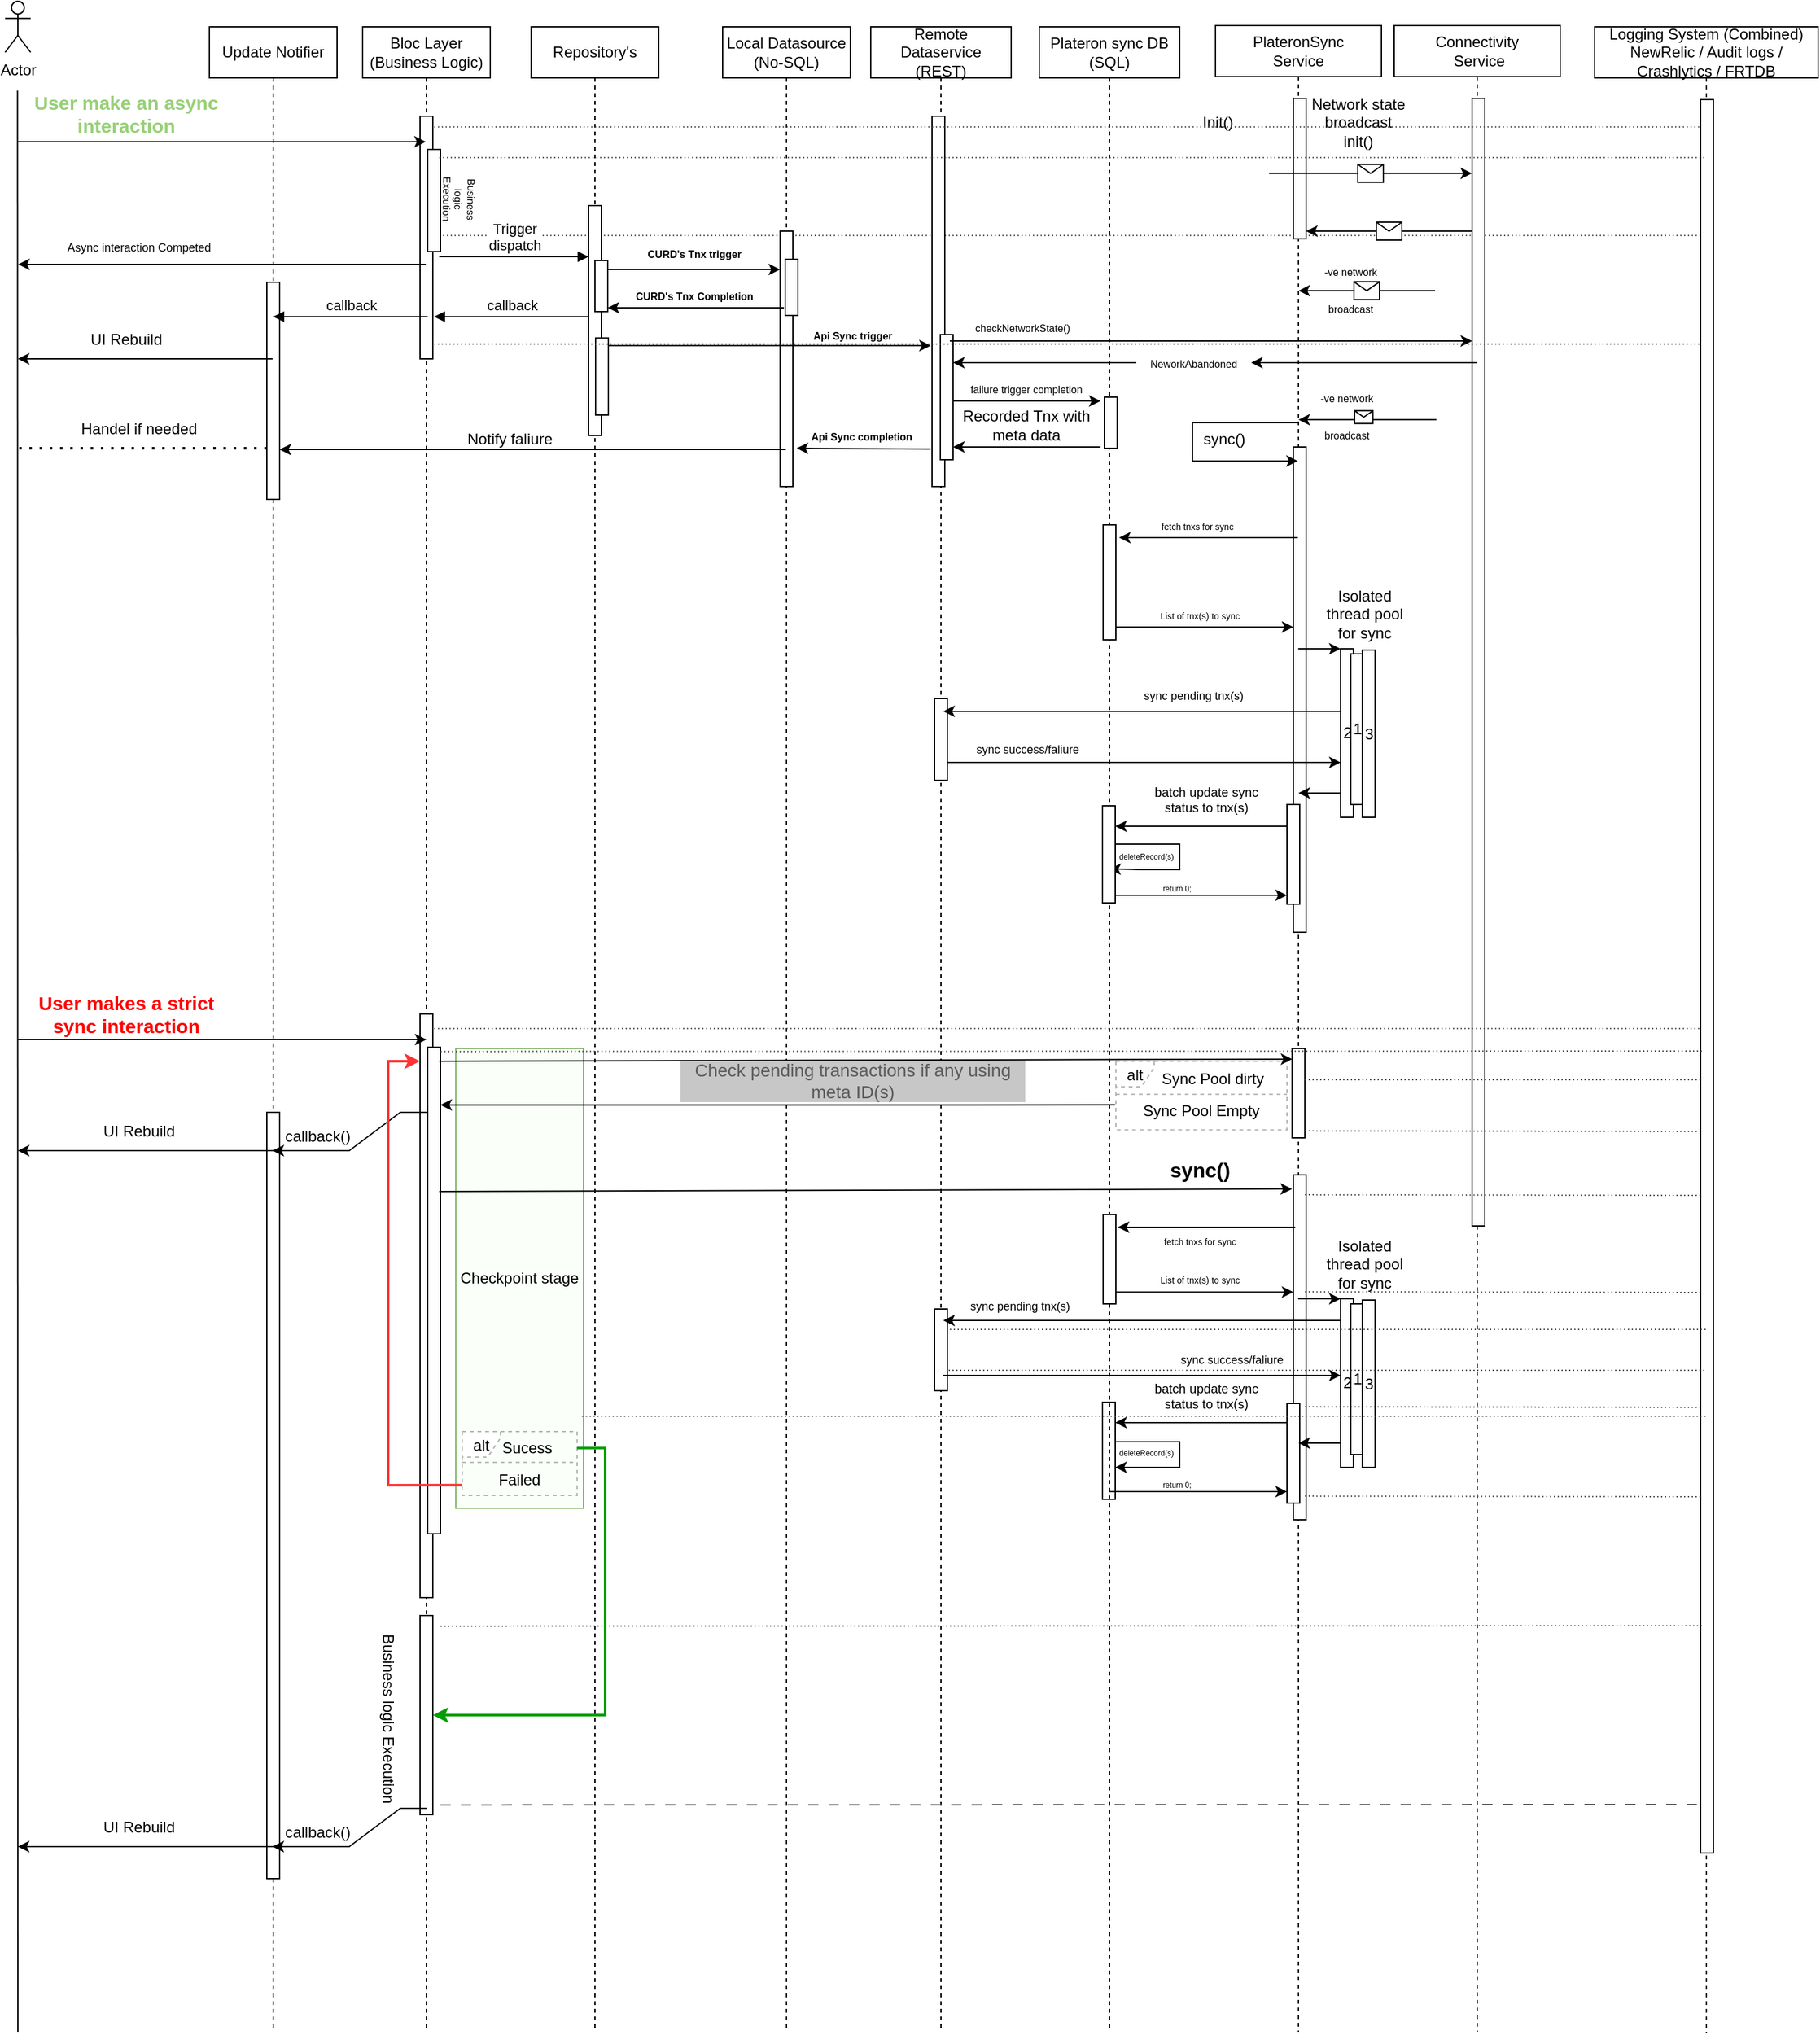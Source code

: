 <mxfile version="22.1.12" type="github">
  <diagram name="Page-1" id="2YBvvXClWsGukQMizWep">
    <mxGraphModel dx="3420" dy="2280" grid="1" gridSize="10" guides="1" tooltips="1" connect="1" arrows="1" fold="1" page="1" pageScale="1" pageWidth="850" pageHeight="1100" math="0" shadow="0">
      <root>
        <mxCell id="0" />
        <mxCell id="1" parent="0" />
        <mxCell id="qB0jGRx-jO7dqgF56bcz-82" value="" style="endArrow=none;dashed=1;html=1;strokeWidth=1;rounded=1;dashPattern=1 2;strokeColor=#545454;curved=0;" edge="1" parent="1">
          <mxGeometry width="50" height="50" relative="1" as="geometry">
            <mxPoint x="370" y="233.33" as="sourcePoint" />
            <mxPoint x="1363" y="233.33" as="targetPoint" />
          </mxGeometry>
        </mxCell>
        <mxCell id="aM9ryv3xv72pqoxQDRHE-1" value="Bloc Layer&lt;br&gt;(Business Logic)" style="shape=umlLifeline;perimeter=lifelinePerimeter;whiteSpace=wrap;html=1;container=0;dropTarget=0;collapsible=0;recursiveResize=0;outlineConnect=0;portConstraint=eastwest;newEdgeStyle={&quot;edgeStyle&quot;:&quot;elbowEdgeStyle&quot;,&quot;elbow&quot;:&quot;vertical&quot;,&quot;curved&quot;:0,&quot;rounded&quot;:0};" parent="1" vertex="1">
          <mxGeometry x="310" y="70" width="100" height="1570" as="geometry" />
        </mxCell>
        <mxCell id="aM9ryv3xv72pqoxQDRHE-2" value="" style="html=1;points=[];perimeter=orthogonalPerimeter;outlineConnect=0;targetShapes=umlLifeline;portConstraint=eastwest;newEdgeStyle={&quot;edgeStyle&quot;:&quot;elbowEdgeStyle&quot;,&quot;elbow&quot;:&quot;vertical&quot;,&quot;curved&quot;:0,&quot;rounded&quot;:0};" parent="aM9ryv3xv72pqoxQDRHE-1" vertex="1">
          <mxGeometry x="45" y="70" width="10" height="190" as="geometry" />
        </mxCell>
        <mxCell id="tvcCBBm_UsV2c8IRRgWx-17" value="" style="html=1;points=[];perimeter=orthogonalPerimeter;outlineConnect=0;targetShapes=umlLifeline;portConstraint=eastwest;newEdgeStyle={&quot;edgeStyle&quot;:&quot;elbowEdgeStyle&quot;,&quot;elbow&quot;:&quot;vertical&quot;,&quot;curved&quot;:0,&quot;rounded&quot;:0};" parent="aM9ryv3xv72pqoxQDRHE-1" vertex="1">
          <mxGeometry x="51" y="96" width="10" height="80" as="geometry" />
        </mxCell>
        <mxCell id="tvcCBBm_UsV2c8IRRgWx-144" value="" style="html=1;points=[];perimeter=orthogonalPerimeter;outlineConnect=0;targetShapes=umlLifeline;portConstraint=eastwest;newEdgeStyle={&quot;edgeStyle&quot;:&quot;elbowEdgeStyle&quot;,&quot;elbow&quot;:&quot;vertical&quot;,&quot;curved&quot;:0,&quot;rounded&quot;:0};" parent="aM9ryv3xv72pqoxQDRHE-1" vertex="1">
          <mxGeometry x="45" y="773" width="10" height="457" as="geometry" />
        </mxCell>
        <mxCell id="tvcCBBm_UsV2c8IRRgWx-145" value="" style="html=1;points=[];perimeter=orthogonalPerimeter;outlineConnect=0;targetShapes=umlLifeline;portConstraint=eastwest;newEdgeStyle={&quot;edgeStyle&quot;:&quot;elbowEdgeStyle&quot;,&quot;elbow&quot;:&quot;vertical&quot;,&quot;curved&quot;:0,&quot;rounded&quot;:0};" parent="aM9ryv3xv72pqoxQDRHE-1" vertex="1">
          <mxGeometry x="51" y="799" width="10" height="381" as="geometry" />
        </mxCell>
        <mxCell id="qB0jGRx-jO7dqgF56bcz-73" value="" style="html=1;points=[];perimeter=orthogonalPerimeter;outlineConnect=0;targetShapes=umlLifeline;portConstraint=eastwest;newEdgeStyle={&quot;edgeStyle&quot;:&quot;elbowEdgeStyle&quot;,&quot;elbow&quot;:&quot;vertical&quot;,&quot;curved&quot;:0,&quot;rounded&quot;:0};" vertex="1" parent="aM9ryv3xv72pqoxQDRHE-1">
          <mxGeometry x="45" y="1244" width="10" height="156" as="geometry" />
        </mxCell>
        <mxCell id="aM9ryv3xv72pqoxQDRHE-7" value="Trigger &lt;br&gt;dispatch" style="html=1;verticalAlign=bottom;endArrow=block;edgeStyle=elbowEdgeStyle;elbow=horizontal;curved=0;rounded=0;" parent="1" target="tvcCBBm_UsV2c8IRRgWx-12" edge="1">
          <mxGeometry x="0.002" relative="1" as="geometry">
            <mxPoint x="370" y="250.0" as="sourcePoint" />
            <Array as="points">
              <mxPoint x="455" y="250" />
            </Array>
            <mxPoint x="585" y="250" as="targetPoint" />
            <mxPoint as="offset" />
          </mxGeometry>
        </mxCell>
        <mxCell id="aM9ryv3xv72pqoxQDRHE-9" value="callback" style="html=1;verticalAlign=bottom;endArrow=block;edgeStyle=elbowEdgeStyle;elbow=vertical;curved=0;rounded=0;" parent="1" source="tvcCBBm_UsV2c8IRRgWx-12" edge="1">
          <mxGeometry relative="1" as="geometry">
            <mxPoint x="585" y="297" as="sourcePoint" />
            <Array as="points">
              <mxPoint x="456" y="297" />
            </Array>
            <mxPoint x="366.0" y="297.0" as="targetPoint" />
          </mxGeometry>
        </mxCell>
        <mxCell id="tvcCBBm_UsV2c8IRRgWx-1" value="Actor" style="shape=umlActor;verticalLabelPosition=bottom;verticalAlign=top;html=1;outlineConnect=0;" parent="1" vertex="1">
          <mxGeometry x="30" y="50" width="20" height="40" as="geometry" />
        </mxCell>
        <mxCell id="tvcCBBm_UsV2c8IRRgWx-2" value="" style="endArrow=none;html=1;rounded=0;" parent="1" edge="1">
          <mxGeometry width="50" height="50" relative="1" as="geometry">
            <mxPoint x="40" y="1640" as="sourcePoint" />
            <mxPoint x="39.72" y="120" as="targetPoint" />
          </mxGeometry>
        </mxCell>
        <mxCell id="tvcCBBm_UsV2c8IRRgWx-6" value="" style="endArrow=classic;html=1;rounded=0;" parent="1" target="aM9ryv3xv72pqoxQDRHE-1" edge="1">
          <mxGeometry width="50" height="50" relative="1" as="geometry">
            <mxPoint x="40" y="160" as="sourcePoint" />
            <mxPoint x="90" y="110" as="targetPoint" />
          </mxGeometry>
        </mxCell>
        <mxCell id="tvcCBBm_UsV2c8IRRgWx-7" value="User make an async interaction" style="text;html=1;strokeColor=none;fillColor=none;align=center;verticalAlign=middle;whiteSpace=wrap;rounded=0;fontSize=15;fontStyle=1;fontColor=#97D077;" parent="1" vertex="1">
          <mxGeometry x="50" y="128" width="150" height="20" as="geometry" />
        </mxCell>
        <mxCell id="tvcCBBm_UsV2c8IRRgWx-10" value="Business logic Execution" style="text;html=1;strokeColor=none;fillColor=none;align=center;verticalAlign=middle;whiteSpace=wrap;rounded=0;rotation=91;fontSize=8;" parent="1" vertex="1">
          <mxGeometry x="370" y="190" width="30" height="30" as="geometry" />
        </mxCell>
        <mxCell id="tvcCBBm_UsV2c8IRRgWx-11" value="Repository&#39;s" style="shape=umlLifeline;perimeter=lifelinePerimeter;whiteSpace=wrap;html=1;container=0;dropTarget=0;collapsible=0;recursiveResize=0;outlineConnect=0;portConstraint=eastwest;newEdgeStyle={&quot;edgeStyle&quot;:&quot;elbowEdgeStyle&quot;,&quot;elbow&quot;:&quot;vertical&quot;,&quot;curved&quot;:0,&quot;rounded&quot;:0};" parent="1" vertex="1">
          <mxGeometry x="442" y="70" width="100" height="1570" as="geometry" />
        </mxCell>
        <mxCell id="tvcCBBm_UsV2c8IRRgWx-12" value="" style="html=1;points=[];perimeter=orthogonalPerimeter;outlineConnect=0;targetShapes=umlLifeline;portConstraint=eastwest;newEdgeStyle={&quot;edgeStyle&quot;:&quot;elbowEdgeStyle&quot;,&quot;elbow&quot;:&quot;vertical&quot;,&quot;curved&quot;:0,&quot;rounded&quot;:0};" parent="tvcCBBm_UsV2c8IRRgWx-11" vertex="1">
          <mxGeometry x="45" y="140" width="10" height="180" as="geometry" />
        </mxCell>
        <mxCell id="tvcCBBm_UsV2c8IRRgWx-13" value="" style="html=1;points=[];perimeter=orthogonalPerimeter;outlineConnect=0;targetShapes=umlLifeline;portConstraint=eastwest;newEdgeStyle={&quot;edgeStyle&quot;:&quot;elbowEdgeStyle&quot;,&quot;elbow&quot;:&quot;vertical&quot;,&quot;curved&quot;:0,&quot;rounded&quot;:0};" parent="tvcCBBm_UsV2c8IRRgWx-11" vertex="1">
          <mxGeometry x="50" y="183" width="10" height="40" as="geometry" />
        </mxCell>
        <mxCell id="tvcCBBm_UsV2c8IRRgWx-25" value="" style="html=1;points=[];perimeter=orthogonalPerimeter;outlineConnect=0;targetShapes=umlLifeline;portConstraint=eastwest;newEdgeStyle={&quot;edgeStyle&quot;:&quot;elbowEdgeStyle&quot;,&quot;elbow&quot;:&quot;vertical&quot;,&quot;curved&quot;:0,&quot;rounded&quot;:0};" parent="tvcCBBm_UsV2c8IRRgWx-11" vertex="1">
          <mxGeometry x="50.5" y="243.67" width="10" height="60.33" as="geometry" />
        </mxCell>
        <mxCell id="tvcCBBm_UsV2c8IRRgWx-14" value="" style="endArrow=classic;html=1;rounded=0;" parent="1" source="aM9ryv3xv72pqoxQDRHE-1" edge="1">
          <mxGeometry width="50" height="50" relative="1" as="geometry">
            <mxPoint x="229.75" y="256" as="sourcePoint" />
            <mxPoint x="40.25" y="256" as="targetPoint" />
          </mxGeometry>
        </mxCell>
        <mxCell id="tvcCBBm_UsV2c8IRRgWx-16" value="Async interaction Competed" style="text;html=1;strokeColor=none;fillColor=none;align=center;verticalAlign=middle;whiteSpace=wrap;rounded=0;fontSize=9;" parent="1" vertex="1">
          <mxGeometry x="60" y="233.33" width="150" height="20" as="geometry" />
        </mxCell>
        <mxCell id="tvcCBBm_UsV2c8IRRgWx-18" value="Local Datasource&lt;br&gt;(No-SQL)" style="shape=umlLifeline;perimeter=lifelinePerimeter;whiteSpace=wrap;html=1;container=0;dropTarget=0;collapsible=0;recursiveResize=0;outlineConnect=0;portConstraint=eastwest;newEdgeStyle={&quot;edgeStyle&quot;:&quot;elbowEdgeStyle&quot;,&quot;elbow&quot;:&quot;vertical&quot;,&quot;curved&quot;:0,&quot;rounded&quot;:0};" parent="1" vertex="1">
          <mxGeometry x="592" y="70" width="100" height="1570" as="geometry" />
        </mxCell>
        <mxCell id="tvcCBBm_UsV2c8IRRgWx-19" value="" style="html=1;points=[];perimeter=orthogonalPerimeter;outlineConnect=0;targetShapes=umlLifeline;portConstraint=eastwest;newEdgeStyle={&quot;edgeStyle&quot;:&quot;elbowEdgeStyle&quot;,&quot;elbow&quot;:&quot;vertical&quot;,&quot;curved&quot;:0,&quot;rounded&quot;:0};" parent="tvcCBBm_UsV2c8IRRgWx-18" vertex="1">
          <mxGeometry x="45" y="160" width="10" height="200" as="geometry" />
        </mxCell>
        <mxCell id="tvcCBBm_UsV2c8IRRgWx-20" value="" style="html=1;points=[];perimeter=orthogonalPerimeter;outlineConnect=0;targetShapes=umlLifeline;portConstraint=eastwest;newEdgeStyle={&quot;edgeStyle&quot;:&quot;elbowEdgeStyle&quot;,&quot;elbow&quot;:&quot;vertical&quot;,&quot;curved&quot;:0,&quot;rounded&quot;:0};" parent="tvcCBBm_UsV2c8IRRgWx-18" vertex="1">
          <mxGeometry x="49" y="182" width="10" height="44" as="geometry" />
        </mxCell>
        <mxCell id="tvcCBBm_UsV2c8IRRgWx-21" value="" style="endArrow=classic;html=1;rounded=0;" parent="1" source="tvcCBBm_UsV2c8IRRgWx-13" target="tvcCBBm_UsV2c8IRRgWx-19" edge="1">
          <mxGeometry width="50" height="50" relative="1" as="geometry">
            <mxPoint x="532" y="270" as="sourcePoint" />
            <mxPoint x="640" y="260" as="targetPoint" />
            <Array as="points">
              <mxPoint x="572" y="260" />
            </Array>
          </mxGeometry>
        </mxCell>
        <mxCell id="tvcCBBm_UsV2c8IRRgWx-22" value="CURD&#39;s Tnx trigger" style="text;html=1;strokeColor=none;fillColor=none;align=center;verticalAlign=middle;whiteSpace=wrap;rounded=0;rotation=0;fontSize=8;fontStyle=1" parent="1" vertex="1">
          <mxGeometry x="530" y="233.33" width="80" height="30" as="geometry" />
        </mxCell>
        <mxCell id="tvcCBBm_UsV2c8IRRgWx-23" value="" style="endArrow=classic;html=1;rounded=0;" parent="1" edge="1">
          <mxGeometry width="50" height="50" relative="1" as="geometry">
            <mxPoint x="512" y="290" as="sourcePoint" />
            <mxPoint x="502" y="290" as="targetPoint" />
            <Array as="points">
              <mxPoint x="640" y="290" />
            </Array>
          </mxGeometry>
        </mxCell>
        <mxCell id="tvcCBBm_UsV2c8IRRgWx-24" value="CURD&#39;s Tnx Completion" style="text;html=1;strokeColor=none;fillColor=none;align=center;verticalAlign=middle;whiteSpace=wrap;rounded=0;rotation=0;fontSize=8;fontStyle=1" parent="1" vertex="1">
          <mxGeometry x="520" y="262.33" width="100" height="36.67" as="geometry" />
        </mxCell>
        <mxCell id="tvcCBBm_UsV2c8IRRgWx-27" value="" style="endArrow=classic;html=1;rounded=0;" parent="1" edge="1">
          <mxGeometry width="50" height="50" relative="1" as="geometry">
            <mxPoint x="502.5" y="319.67" as="sourcePoint" />
            <mxPoint x="755" y="319.67" as="targetPoint" />
            <Array as="points">
              <mxPoint x="572.5" y="319.67" />
            </Array>
          </mxGeometry>
        </mxCell>
        <mxCell id="tvcCBBm_UsV2c8IRRgWx-28" value="Api Sync trigger" style="text;html=1;strokeColor=none;fillColor=none;align=center;verticalAlign=middle;whiteSpace=wrap;rounded=0;rotation=0;fontSize=8;fontStyle=1" parent="1" vertex="1">
          <mxGeometry x="654" y="297" width="80" height="30" as="geometry" />
        </mxCell>
        <mxCell id="tvcCBBm_UsV2c8IRRgWx-35" value="Remote Dataservice&lt;br&gt;(REST)" style="shape=umlLifeline;perimeter=lifelinePerimeter;whiteSpace=wrap;html=1;container=0;dropTarget=0;collapsible=0;recursiveResize=0;outlineConnect=0;portConstraint=eastwest;newEdgeStyle={&quot;edgeStyle&quot;:&quot;elbowEdgeStyle&quot;,&quot;elbow&quot;:&quot;vertical&quot;,&quot;curved&quot;:0,&quot;rounded&quot;:0};" parent="1" vertex="1">
          <mxGeometry x="708" y="70" width="110" height="1570" as="geometry" />
        </mxCell>
        <mxCell id="tvcCBBm_UsV2c8IRRgWx-36" value="" style="html=1;points=[];perimeter=orthogonalPerimeter;outlineConnect=0;targetShapes=umlLifeline;portConstraint=eastwest;newEdgeStyle={&quot;edgeStyle&quot;:&quot;elbowEdgeStyle&quot;,&quot;elbow&quot;:&quot;vertical&quot;,&quot;curved&quot;:0,&quot;rounded&quot;:0};" parent="tvcCBBm_UsV2c8IRRgWx-35" vertex="1">
          <mxGeometry x="48" y="70" width="10" height="290" as="geometry" />
        </mxCell>
        <mxCell id="tvcCBBm_UsV2c8IRRgWx-38" value="" style="html=1;points=[];perimeter=orthogonalPerimeter;outlineConnect=0;targetShapes=umlLifeline;portConstraint=eastwest;newEdgeStyle={&quot;edgeStyle&quot;:&quot;elbowEdgeStyle&quot;,&quot;elbow&quot;:&quot;vertical&quot;,&quot;curved&quot;:0,&quot;rounded&quot;:0};" parent="tvcCBBm_UsV2c8IRRgWx-35" vertex="1">
          <mxGeometry x="54.5" y="241" width="10" height="98" as="geometry" />
        </mxCell>
        <mxCell id="tvcCBBm_UsV2c8IRRgWx-115" value="" style="html=1;points=[];perimeter=orthogonalPerimeter;outlineConnect=0;targetShapes=umlLifeline;portConstraint=eastwest;newEdgeStyle={&quot;edgeStyle&quot;:&quot;elbowEdgeStyle&quot;,&quot;elbow&quot;:&quot;vertical&quot;,&quot;curved&quot;:0,&quot;rounded&quot;:0};" parent="tvcCBBm_UsV2c8IRRgWx-35" vertex="1">
          <mxGeometry x="50" y="526" width="10" height="64" as="geometry" />
        </mxCell>
        <mxCell id="qB0jGRx-jO7dqgF56bcz-44" value="" style="html=1;points=[];perimeter=orthogonalPerimeter;outlineConnect=0;targetShapes=umlLifeline;portConstraint=eastwest;newEdgeStyle={&quot;edgeStyle&quot;:&quot;elbowEdgeStyle&quot;,&quot;elbow&quot;:&quot;vertical&quot;,&quot;curved&quot;:0,&quot;rounded&quot;:0};" vertex="1" parent="tvcCBBm_UsV2c8IRRgWx-35">
          <mxGeometry x="50" y="1004" width="10" height="64" as="geometry" />
        </mxCell>
        <mxCell id="tvcCBBm_UsV2c8IRRgWx-39" value="" style="endArrow=classic;html=1;rounded=0;" parent="1" edge="1">
          <mxGeometry width="50" height="50" relative="1" as="geometry">
            <mxPoint x="755" y="400.67" as="sourcePoint" />
            <mxPoint x="650" y="400" as="targetPoint" />
            <Array as="points" />
          </mxGeometry>
        </mxCell>
        <mxCell id="tvcCBBm_UsV2c8IRRgWx-40" value="Api Sync completion" style="text;html=1;strokeColor=none;fillColor=none;align=center;verticalAlign=middle;whiteSpace=wrap;rounded=0;rotation=0;fontSize=8;fontStyle=1" parent="1" vertex="1">
          <mxGeometry x="656" y="376" width="90" height="30" as="geometry" />
        </mxCell>
        <mxCell id="tvcCBBm_UsV2c8IRRgWx-41" value="" style="edgeStyle=elbowEdgeStyle;rounded=0;orthogonalLoop=1;jettySize=auto;html=1;elbow=vertical;curved=0;" parent="1" edge="1">
          <mxGeometry relative="1" as="geometry">
            <mxPoint x="772.5" y="363.001" as="sourcePoint" />
            <mxPoint x="888" y="363.001" as="targetPoint" />
          </mxGeometry>
        </mxCell>
        <mxCell id="tvcCBBm_UsV2c8IRRgWx-42" value="failure trigger completion" style="text;html=1;strokeColor=none;fillColor=none;align=center;verticalAlign=middle;whiteSpace=wrap;rounded=0;rotation=0;fontSize=8;" parent="1" vertex="1">
          <mxGeometry x="780" y="339" width="100" height="30" as="geometry" />
        </mxCell>
        <mxCell id="tvcCBBm_UsV2c8IRRgWx-44" value="" style="endArrow=classic;html=1;rounded=0;" parent="1" edge="1">
          <mxGeometry width="50" height="50" relative="1" as="geometry">
            <mxPoint x="888.0" y="399.0" as="sourcePoint" />
            <mxPoint x="772.5" y="399.0" as="targetPoint" />
            <Array as="points">
              <mxPoint x="833" y="399" />
            </Array>
          </mxGeometry>
        </mxCell>
        <mxCell id="tvcCBBm_UsV2c8IRRgWx-45" value="Recorded Tnx with meta data" style="text;html=1;strokeColor=none;fillColor=none;align=center;verticalAlign=middle;whiteSpace=wrap;rounded=0;" parent="1" vertex="1">
          <mxGeometry x="765" y="367" width="130" height="30" as="geometry" />
        </mxCell>
        <mxCell id="tvcCBBm_UsV2c8IRRgWx-46" value="" style="endArrow=classic;html=1;rounded=0;" parent="1" target="tvcCBBm_UsV2c8IRRgWx-48" edge="1">
          <mxGeometry width="50" height="50" relative="1" as="geometry">
            <mxPoint x="641.5" y="401" as="sourcePoint" />
            <mxPoint x="40" y="401" as="targetPoint" />
          </mxGeometry>
        </mxCell>
        <mxCell id="tvcCBBm_UsV2c8IRRgWx-47" value="Update Notifier" style="shape=umlLifeline;perimeter=lifelinePerimeter;whiteSpace=wrap;html=1;container=0;dropTarget=0;collapsible=0;recursiveResize=0;outlineConnect=0;portConstraint=eastwest;newEdgeStyle={&quot;edgeStyle&quot;:&quot;elbowEdgeStyle&quot;,&quot;elbow&quot;:&quot;vertical&quot;,&quot;curved&quot;:0,&quot;rounded&quot;:0};" parent="1" vertex="1">
          <mxGeometry x="190" y="70" width="100" height="1570" as="geometry" />
        </mxCell>
        <mxCell id="tvcCBBm_UsV2c8IRRgWx-48" value="" style="html=1;points=[];perimeter=orthogonalPerimeter;outlineConnect=0;targetShapes=umlLifeline;portConstraint=eastwest;newEdgeStyle={&quot;edgeStyle&quot;:&quot;elbowEdgeStyle&quot;,&quot;elbow&quot;:&quot;vertical&quot;,&quot;curved&quot;:0,&quot;rounded&quot;:0};" parent="tvcCBBm_UsV2c8IRRgWx-47" vertex="1">
          <mxGeometry x="45" y="200" width="10" height="170" as="geometry" />
        </mxCell>
        <mxCell id="tvcCBBm_UsV2c8IRRgWx-186" value="" style="html=1;points=[];perimeter=orthogonalPerimeter;outlineConnect=0;targetShapes=umlLifeline;portConstraint=eastwest;newEdgeStyle={&quot;edgeStyle&quot;:&quot;elbowEdgeStyle&quot;,&quot;elbow&quot;:&quot;vertical&quot;,&quot;curved&quot;:0,&quot;rounded&quot;:0};" parent="tvcCBBm_UsV2c8IRRgWx-47" vertex="1">
          <mxGeometry x="45" y="850" width="10" height="600" as="geometry" />
        </mxCell>
        <mxCell id="tvcCBBm_UsV2c8IRRgWx-50" value="callback" style="html=1;verticalAlign=bottom;endArrow=block;edgeStyle=elbowEdgeStyle;elbow=vertical;curved=0;rounded=0;" parent="1" edge="1">
          <mxGeometry relative="1" as="geometry">
            <mxPoint x="361" y="297" as="sourcePoint" />
            <Array as="points">
              <mxPoint x="330" y="297" />
            </Array>
            <mxPoint x="240.0" y="297.0" as="targetPoint" />
          </mxGeometry>
        </mxCell>
        <mxCell id="tvcCBBm_UsV2c8IRRgWx-51" value="" style="endArrow=classic;html=1;rounded=0;" parent="1" source="tvcCBBm_UsV2c8IRRgWx-47" edge="1">
          <mxGeometry width="50" height="50" relative="1" as="geometry">
            <mxPoint x="380" y="340" as="sourcePoint" />
            <mxPoint x="40" y="330" as="targetPoint" />
            <Array as="points">
              <mxPoint x="140" y="330" />
            </Array>
          </mxGeometry>
        </mxCell>
        <mxCell id="tvcCBBm_UsV2c8IRRgWx-52" value="UI Rebuild" style="text;html=1;strokeColor=none;fillColor=none;align=center;verticalAlign=middle;whiteSpace=wrap;rounded=0;" parent="1" vertex="1">
          <mxGeometry x="95" y="300" width="60" height="30" as="geometry" />
        </mxCell>
        <mxCell id="tvcCBBm_UsV2c8IRRgWx-53" value="" style="endArrow=none;dashed=1;html=1;dashPattern=1 3;strokeWidth=2;rounded=0;" parent="1" source="tvcCBBm_UsV2c8IRRgWx-48" edge="1">
          <mxGeometry width="50" height="50" relative="1" as="geometry">
            <mxPoint x="310" y="380" as="sourcePoint" />
            <mxPoint x="40" y="400" as="targetPoint" />
            <Array as="points">
              <mxPoint x="130" y="400" />
            </Array>
          </mxGeometry>
        </mxCell>
        <mxCell id="tvcCBBm_UsV2c8IRRgWx-54" value="Notify faliure" style="text;html=1;strokeColor=none;fillColor=none;align=center;verticalAlign=middle;whiteSpace=wrap;rounded=0;" parent="1" vertex="1">
          <mxGeometry x="383" y="378" width="85" height="30" as="geometry" />
        </mxCell>
        <mxCell id="tvcCBBm_UsV2c8IRRgWx-56" value="Handel if needed" style="text;html=1;strokeColor=none;fillColor=none;align=center;verticalAlign=middle;whiteSpace=wrap;rounded=0;" parent="1" vertex="1">
          <mxGeometry x="75" y="370" width="120" height="30" as="geometry" />
        </mxCell>
        <mxCell id="tvcCBBm_UsV2c8IRRgWx-57" value="PlateronSync &lt;br&gt;Service" style="shape=umlLifeline;perimeter=lifelinePerimeter;whiteSpace=wrap;html=1;container=0;dropTarget=0;collapsible=0;recursiveResize=0;outlineConnect=0;portConstraint=eastwest;newEdgeStyle={&quot;edgeStyle&quot;:&quot;elbowEdgeStyle&quot;,&quot;elbow&quot;:&quot;vertical&quot;,&quot;curved&quot;:0,&quot;rounded&quot;:0};" parent="1" vertex="1">
          <mxGeometry x="978" y="69" width="130" height="1571" as="geometry" />
        </mxCell>
        <mxCell id="tvcCBBm_UsV2c8IRRgWx-58" value="" style="html=1;points=[];perimeter=orthogonalPerimeter;outlineConnect=0;targetShapes=umlLifeline;portConstraint=eastwest;newEdgeStyle={&quot;edgeStyle&quot;:&quot;elbowEdgeStyle&quot;,&quot;elbow&quot;:&quot;vertical&quot;,&quot;curved&quot;:0,&quot;rounded&quot;:0};" parent="tvcCBBm_UsV2c8IRRgWx-57" vertex="1">
          <mxGeometry x="61" y="57" width="10" height="110" as="geometry" />
        </mxCell>
        <mxCell id="tvcCBBm_UsV2c8IRRgWx-98" value="" style="html=1;points=[];perimeter=orthogonalPerimeter;outlineConnect=0;targetShapes=umlLifeline;portConstraint=eastwest;newEdgeStyle={&quot;edgeStyle&quot;:&quot;elbowEdgeStyle&quot;,&quot;elbow&quot;:&quot;vertical&quot;,&quot;curved&quot;:0,&quot;rounded&quot;:0};" parent="tvcCBBm_UsV2c8IRRgWx-57" vertex="1">
          <mxGeometry x="61" y="330" width="10" height="380" as="geometry" />
        </mxCell>
        <mxCell id="tvcCBBm_UsV2c8IRRgWx-107" value="2" style="html=1;points=[];perimeter=orthogonalPerimeter;outlineConnect=0;targetShapes=umlLifeline;portConstraint=eastwest;newEdgeStyle={&quot;edgeStyle&quot;:&quot;elbowEdgeStyle&quot;,&quot;elbow&quot;:&quot;vertical&quot;,&quot;curved&quot;:0,&quot;rounded&quot;:0};" parent="tvcCBBm_UsV2c8IRRgWx-57" vertex="1">
          <mxGeometry x="98" y="488" width="10" height="132" as="geometry" />
        </mxCell>
        <mxCell id="tvcCBBm_UsV2c8IRRgWx-108" value="1" style="html=1;points=[];perimeter=orthogonalPerimeter;outlineConnect=0;targetShapes=umlLifeline;portConstraint=eastwest;newEdgeStyle={&quot;edgeStyle&quot;:&quot;elbowEdgeStyle&quot;,&quot;elbow&quot;:&quot;vertical&quot;,&quot;curved&quot;:0,&quot;rounded&quot;:0};" parent="tvcCBBm_UsV2c8IRRgWx-57" vertex="1">
          <mxGeometry x="106" y="492" width="10" height="118" as="geometry" />
        </mxCell>
        <mxCell id="tvcCBBm_UsV2c8IRRgWx-109" value="3" style="html=1;points=[];perimeter=orthogonalPerimeter;outlineConnect=0;targetShapes=umlLifeline;portConstraint=eastwest;newEdgeStyle={&quot;edgeStyle&quot;:&quot;elbowEdgeStyle&quot;,&quot;elbow&quot;:&quot;vertical&quot;,&quot;curved&quot;:0,&quot;rounded&quot;:0};" parent="tvcCBBm_UsV2c8IRRgWx-57" vertex="1">
          <mxGeometry x="115" y="489" width="10" height="131" as="geometry" />
        </mxCell>
        <mxCell id="tvcCBBm_UsV2c8IRRgWx-114" value="" style="endArrow=classic;html=1;rounded=0;" parent="tvcCBBm_UsV2c8IRRgWx-57" target="tvcCBBm_UsV2c8IRRgWx-107" edge="1">
          <mxGeometry width="50" height="50" relative="1" as="geometry">
            <mxPoint x="64.833" y="488" as="sourcePoint" />
            <mxPoint x="140" y="506" as="targetPoint" />
          </mxGeometry>
        </mxCell>
        <mxCell id="tvcCBBm_UsV2c8IRRgWx-124" value="" style="html=1;points=[];perimeter=orthogonalPerimeter;outlineConnect=0;targetShapes=umlLifeline;portConstraint=eastwest;newEdgeStyle={&quot;edgeStyle&quot;:&quot;elbowEdgeStyle&quot;,&quot;elbow&quot;:&quot;vertical&quot;,&quot;curved&quot;:0,&quot;rounded&quot;:0};" parent="tvcCBBm_UsV2c8IRRgWx-57" vertex="1">
          <mxGeometry x="56" y="610" width="10" height="78" as="geometry" />
        </mxCell>
        <mxCell id="qB0jGRx-jO7dqgF56bcz-9" value="" style="endArrow=classic;html=1;rounded=0;" edge="1" parent="tvcCBBm_UsV2c8IRRgWx-57" source="tvcCBBm_UsV2c8IRRgWx-107" target="tvcCBBm_UsV2c8IRRgWx-57">
          <mxGeometry width="50" height="50" relative="1" as="geometry">
            <mxPoint x="72.833" y="611" as="sourcePoint" />
            <mxPoint x="106" y="611" as="targetPoint" />
            <Array as="points">
              <mxPoint x="92" y="601" />
            </Array>
          </mxGeometry>
        </mxCell>
        <mxCell id="qB0jGRx-jO7dqgF56bcz-28" value="" style="html=1;points=[];perimeter=orthogonalPerimeter;outlineConnect=0;targetShapes=umlLifeline;portConstraint=eastwest;newEdgeStyle={&quot;edgeStyle&quot;:&quot;elbowEdgeStyle&quot;,&quot;elbow&quot;:&quot;vertical&quot;,&quot;curved&quot;:0,&quot;rounded&quot;:0};" vertex="1" parent="tvcCBBm_UsV2c8IRRgWx-57">
          <mxGeometry x="61" y="900" width="10" height="270" as="geometry" />
        </mxCell>
        <mxCell id="qB0jGRx-jO7dqgF56bcz-29" value="2" style="html=1;points=[];perimeter=orthogonalPerimeter;outlineConnect=0;targetShapes=umlLifeline;portConstraint=eastwest;newEdgeStyle={&quot;edgeStyle&quot;:&quot;elbowEdgeStyle&quot;,&quot;elbow&quot;:&quot;vertical&quot;,&quot;curved&quot;:0,&quot;rounded&quot;:0};" vertex="1" parent="tvcCBBm_UsV2c8IRRgWx-57">
          <mxGeometry x="98" y="997" width="10" height="132" as="geometry" />
        </mxCell>
        <mxCell id="qB0jGRx-jO7dqgF56bcz-30" value="1" style="html=1;points=[];perimeter=orthogonalPerimeter;outlineConnect=0;targetShapes=umlLifeline;portConstraint=eastwest;newEdgeStyle={&quot;edgeStyle&quot;:&quot;elbowEdgeStyle&quot;,&quot;elbow&quot;:&quot;vertical&quot;,&quot;curved&quot;:0,&quot;rounded&quot;:0};" vertex="1" parent="tvcCBBm_UsV2c8IRRgWx-57">
          <mxGeometry x="106" y="1001" width="10" height="118" as="geometry" />
        </mxCell>
        <mxCell id="qB0jGRx-jO7dqgF56bcz-31" value="3" style="html=1;points=[];perimeter=orthogonalPerimeter;outlineConnect=0;targetShapes=umlLifeline;portConstraint=eastwest;newEdgeStyle={&quot;edgeStyle&quot;:&quot;elbowEdgeStyle&quot;,&quot;elbow&quot;:&quot;vertical&quot;,&quot;curved&quot;:0,&quot;rounded&quot;:0};" vertex="1" parent="tvcCBBm_UsV2c8IRRgWx-57">
          <mxGeometry x="115" y="998" width="10" height="131" as="geometry" />
        </mxCell>
        <mxCell id="qB0jGRx-jO7dqgF56bcz-32" value="" style="endArrow=classic;html=1;rounded=0;" edge="1" target="qB0jGRx-jO7dqgF56bcz-29" parent="tvcCBBm_UsV2c8IRRgWx-57">
          <mxGeometry width="50" height="50" relative="1" as="geometry">
            <mxPoint x="64.833" y="997" as="sourcePoint" />
            <mxPoint x="140" y="1015" as="targetPoint" />
          </mxGeometry>
        </mxCell>
        <mxCell id="qB0jGRx-jO7dqgF56bcz-33" value="" style="html=1;points=[];perimeter=orthogonalPerimeter;outlineConnect=0;targetShapes=umlLifeline;portConstraint=eastwest;newEdgeStyle={&quot;edgeStyle&quot;:&quot;elbowEdgeStyle&quot;,&quot;elbow&quot;:&quot;vertical&quot;,&quot;curved&quot;:0,&quot;rounded&quot;:0};" vertex="1" parent="tvcCBBm_UsV2c8IRRgWx-57">
          <mxGeometry x="56" y="1079" width="10" height="78" as="geometry" />
        </mxCell>
        <mxCell id="qB0jGRx-jO7dqgF56bcz-34" value="" style="endArrow=classic;html=1;rounded=0;" edge="1" source="qB0jGRx-jO7dqgF56bcz-29" parent="tvcCBBm_UsV2c8IRRgWx-57">
          <mxGeometry width="50" height="50" relative="1" as="geometry">
            <mxPoint x="72.833" y="1120" as="sourcePoint" />
            <mxPoint x="65" y="1110" as="targetPoint" />
            <Array as="points">
              <mxPoint x="92" y="1110" />
            </Array>
          </mxGeometry>
        </mxCell>
        <mxCell id="qB0jGRx-jO7dqgF56bcz-57" value="&lt;font style=&quot;font-size: 10px;&quot;&gt;batch update sync status to tnx(s)&lt;/font&gt;" style="text;html=1;strokeColor=none;fillColor=none;align=center;verticalAlign=middle;whiteSpace=wrap;rounded=0;fontSize=10;strokeWidth=1;" vertex="1" parent="tvcCBBm_UsV2c8IRRgWx-57">
          <mxGeometry x="-57" y="1058" width="100" height="30" as="geometry" />
        </mxCell>
        <mxCell id="qB0jGRx-jO7dqgF56bcz-58" value="&lt;font style=&quot;font-size: 6px;&quot;&gt;deleteRecord(s)&lt;/font&gt;" style="text;html=1;strokeColor=none;fillColor=none;align=center;verticalAlign=middle;whiteSpace=wrap;rounded=0;" vertex="1" parent="tvcCBBm_UsV2c8IRRgWx-57">
          <mxGeometry x="-84" y="1101" width="60" height="30" as="geometry" />
        </mxCell>
        <mxCell id="qB0jGRx-jO7dqgF56bcz-59" value="" style="endArrow=classic;html=1;rounded=0;" edge="1" target="qB0jGRx-jO7dqgF56bcz-61" parent="tvcCBBm_UsV2c8IRRgWx-57">
          <mxGeometry width="50" height="50" relative="1" as="geometry">
            <mxPoint x="-83.0" y="1109" as="sourcePoint" />
            <mxPoint x="-82" y="1129" as="targetPoint" />
            <Array as="points">
              <mxPoint x="-58" y="1109" />
              <mxPoint x="-28" y="1109" />
              <mxPoint x="-28" y="1129" />
              <mxPoint x="-58" y="1129" />
            </Array>
          </mxGeometry>
        </mxCell>
        <mxCell id="qB0jGRx-jO7dqgF56bcz-60" value="&lt;font style=&quot;font-size: 6px;&quot;&gt;return 0;&lt;/font&gt;" style="text;html=1;strokeColor=none;fillColor=none;align=center;verticalAlign=middle;whiteSpace=wrap;rounded=0;" vertex="1" parent="tvcCBBm_UsV2c8IRRgWx-57">
          <mxGeometry x="-60" y="1126" width="60" height="30" as="geometry" />
        </mxCell>
        <mxCell id="qB0jGRx-jO7dqgF56bcz-61" value="" style="html=1;points=[];perimeter=orthogonalPerimeter;outlineConnect=0;targetShapes=umlLifeline;portConstraint=eastwest;newEdgeStyle={&quot;edgeStyle&quot;:&quot;elbowEdgeStyle&quot;,&quot;elbow&quot;:&quot;vertical&quot;,&quot;curved&quot;:0,&quot;rounded&quot;:0};" vertex="1" parent="tvcCBBm_UsV2c8IRRgWx-57">
          <mxGeometry x="-88.5" y="1078" width="10" height="76" as="geometry" />
        </mxCell>
        <mxCell id="qB0jGRx-jO7dqgF56bcz-62" value="" style="endArrow=classic;html=1;rounded=0;" edge="1" parent="tvcCBBm_UsV2c8IRRgWx-57">
          <mxGeometry width="50" height="50" relative="1" as="geometry">
            <mxPoint x="-83.0" y="1148" as="sourcePoint" />
            <mxPoint x="56" y="1148" as="targetPoint" />
            <Array as="points">
              <mxPoint x="-29" y="1148" />
            </Array>
          </mxGeometry>
        </mxCell>
        <mxCell id="qB0jGRx-jO7dqgF56bcz-63" value="" style="endArrow=classic;html=1;rounded=0;" edge="1" target="qB0jGRx-jO7dqgF56bcz-61" parent="tvcCBBm_UsV2c8IRRgWx-57">
          <mxGeometry width="50" height="50" relative="1" as="geometry">
            <mxPoint x="56" y="1094" as="sourcePoint" />
            <mxPoint x="-83" y="1094" as="targetPoint" />
            <Array as="points">
              <mxPoint x="-28" y="1094" />
            </Array>
          </mxGeometry>
        </mxCell>
        <mxCell id="tvcCBBm_UsV2c8IRRgWx-60" value="Init()" style="text;html=1;strokeColor=none;fillColor=none;align=center;verticalAlign=middle;whiteSpace=wrap;rounded=0;" parent="1" vertex="1">
          <mxGeometry x="950" y="130" width="60" height="30" as="geometry" />
        </mxCell>
        <mxCell id="tvcCBBm_UsV2c8IRRgWx-62" value="" style="endArrow=classic;html=1;rounded=0;" parent="1" target="tvcCBBm_UsV2c8IRRgWx-68" edge="1">
          <mxGeometry relative="1" as="geometry">
            <mxPoint x="1020" y="184.74" as="sourcePoint" />
            <mxPoint x="1140" y="184.74" as="targetPoint" />
          </mxGeometry>
        </mxCell>
        <mxCell id="tvcCBBm_UsV2c8IRRgWx-63" value="" style="shape=message;html=1;outlineConnect=0;" parent="tvcCBBm_UsV2c8IRRgWx-62" vertex="1">
          <mxGeometry width="20" height="14" relative="1" as="geometry">
            <mxPoint x="-10" y="-7" as="offset" />
          </mxGeometry>
        </mxCell>
        <mxCell id="tvcCBBm_UsV2c8IRRgWx-64" value="Network state broadcast init()" style="text;html=1;strokeColor=none;fillColor=none;align=center;verticalAlign=middle;whiteSpace=wrap;rounded=0;" parent="1" vertex="1">
          <mxGeometry x="1050" y="130" width="80" height="30" as="geometry" />
        </mxCell>
        <mxCell id="tvcCBBm_UsV2c8IRRgWx-67" value="Connectivity&lt;br&gt;&amp;nbsp;Service" style="shape=umlLifeline;perimeter=lifelinePerimeter;whiteSpace=wrap;html=1;container=0;dropTarget=0;collapsible=0;recursiveResize=0;outlineConnect=0;portConstraint=eastwest;newEdgeStyle={&quot;edgeStyle&quot;:&quot;elbowEdgeStyle&quot;,&quot;elbow&quot;:&quot;vertical&quot;,&quot;curved&quot;:0,&quot;rounded&quot;:0};" parent="1" vertex="1">
          <mxGeometry x="1118" y="69" width="130" height="1571" as="geometry" />
        </mxCell>
        <mxCell id="tvcCBBm_UsV2c8IRRgWx-68" value="" style="html=1;points=[];perimeter=orthogonalPerimeter;outlineConnect=0;targetShapes=umlLifeline;portConstraint=eastwest;newEdgeStyle={&quot;edgeStyle&quot;:&quot;elbowEdgeStyle&quot;,&quot;elbow&quot;:&quot;vertical&quot;,&quot;curved&quot;:0,&quot;rounded&quot;:0};" parent="tvcCBBm_UsV2c8IRRgWx-67" vertex="1">
          <mxGeometry x="61" y="57" width="10" height="883" as="geometry" />
        </mxCell>
        <mxCell id="tvcCBBm_UsV2c8IRRgWx-69" value="" style="endArrow=classic;html=1;rounded=0;" parent="1" source="tvcCBBm_UsV2c8IRRgWx-68" target="tvcCBBm_UsV2c8IRRgWx-58" edge="1">
          <mxGeometry relative="1" as="geometry">
            <mxPoint x="1080" y="210" as="sourcePoint" />
            <mxPoint x="1180" y="210" as="targetPoint" />
            <Array as="points">
              <mxPoint x="1080" y="230" />
            </Array>
          </mxGeometry>
        </mxCell>
        <mxCell id="tvcCBBm_UsV2c8IRRgWx-70" value="" style="shape=message;html=1;outlineConnect=0;" parent="tvcCBBm_UsV2c8IRRgWx-69" vertex="1">
          <mxGeometry width="20" height="14" relative="1" as="geometry">
            <mxPoint x="-10" y="-7" as="offset" />
          </mxGeometry>
        </mxCell>
        <mxCell id="tvcCBBm_UsV2c8IRRgWx-72" value="&lt;font style=&quot;font-size: 8px;&quot;&gt;-ve network &lt;br&gt;&lt;br&gt;broadcast&lt;/font&gt;" style="text;html=1;strokeColor=none;fillColor=none;align=center;verticalAlign=middle;whiteSpace=wrap;rounded=0;" parent="1" vertex="1">
          <mxGeometry x="1049" y="250" width="70" height="50" as="geometry" />
        </mxCell>
        <mxCell id="tvcCBBm_UsV2c8IRRgWx-73" value="" style="endArrow=classic;html=1;rounded=0;" parent="1" edge="1" target="tvcCBBm_UsV2c8IRRgWx-68">
          <mxGeometry width="50" height="50" relative="1" as="geometry">
            <mxPoint x="770" y="316" as="sourcePoint" />
            <mxPoint x="1154.5" y="316.0" as="targetPoint" />
          </mxGeometry>
        </mxCell>
        <mxCell id="tvcCBBm_UsV2c8IRRgWx-75" value="&lt;font style=&quot;font-size: 8px;&quot;&gt;checkNetworkState()&lt;/font&gt;" style="text;html=1;strokeColor=none;fillColor=none;align=center;verticalAlign=middle;whiteSpace=wrap;rounded=0;" parent="1" vertex="1">
          <mxGeometry x="782" y="290" width="90" height="30" as="geometry" />
        </mxCell>
        <mxCell id="tvcCBBm_UsV2c8IRRgWx-76" value="" style="endArrow=classic;html=1;rounded=0;exitX=0;exitY=0.5;exitDx=0;exitDy=0;" parent="1" source="tvcCBBm_UsV2c8IRRgWx-78" edge="1" target="tvcCBBm_UsV2c8IRRgWx-38">
          <mxGeometry width="50" height="50" relative="1" as="geometry">
            <mxPoint x="921" y="330" as="sourcePoint" />
            <mxPoint x="772.004" y="330" as="targetPoint" />
          </mxGeometry>
        </mxCell>
        <mxCell id="tvcCBBm_UsV2c8IRRgWx-79" value="" style="endArrow=classic;html=1;rounded=0;entryX=1;entryY=0.5;entryDx=0;entryDy=0;" parent="1" target="tvcCBBm_UsV2c8IRRgWx-78" edge="1" source="tvcCBBm_UsV2c8IRRgWx-67">
          <mxGeometry width="50" height="50" relative="1" as="geometry">
            <mxPoint x="1148.03" y="330" as="sourcePoint" />
            <mxPoint x="762.004" y="330" as="targetPoint" />
          </mxGeometry>
        </mxCell>
        <mxCell id="tvcCBBm_UsV2c8IRRgWx-78" value="&lt;span style=&quot;font-size: 8px;&quot;&gt;NeworkAbandoned&lt;/span&gt;" style="text;html=1;strokeColor=none;fillColor=none;align=center;verticalAlign=middle;whiteSpace=wrap;rounded=0;" parent="1" vertex="1">
          <mxGeometry x="916" y="318" width="90" height="30" as="geometry" />
        </mxCell>
        <mxCell id="tvcCBBm_UsV2c8IRRgWx-90" value="" style="endArrow=classic;html=1;rounded=0;" parent="1" target="tvcCBBm_UsV2c8IRRgWx-57" edge="1">
          <mxGeometry relative="1" as="geometry">
            <mxPoint x="1150" y="276.67" as="sourcePoint" />
            <mxPoint x="1020" y="276.67" as="targetPoint" />
            <Array as="points">
              <mxPoint x="1079" y="276.67" />
            </Array>
          </mxGeometry>
        </mxCell>
        <mxCell id="tvcCBBm_UsV2c8IRRgWx-91" value="" style="shape=message;html=1;outlineConnect=0;" parent="tvcCBBm_UsV2c8IRRgWx-90" vertex="1">
          <mxGeometry width="20" height="14" relative="1" as="geometry">
            <mxPoint x="-10" y="-7" as="offset" />
          </mxGeometry>
        </mxCell>
        <mxCell id="tvcCBBm_UsV2c8IRRgWx-94" value="&lt;font style=&quot;font-size: 8px;&quot;&gt;-ve network &lt;br&gt;&lt;br&gt;broadcast&lt;/font&gt;" style="text;html=1;strokeColor=none;fillColor=none;align=center;verticalAlign=middle;whiteSpace=wrap;rounded=0;" parent="1" vertex="1">
          <mxGeometry x="1046" y="349" width="70" height="50" as="geometry" />
        </mxCell>
        <mxCell id="tvcCBBm_UsV2c8IRRgWx-95" value="" style="endArrow=classic;html=1;rounded=0;" parent="1" target="tvcCBBm_UsV2c8IRRgWx-57" edge="1">
          <mxGeometry relative="1" as="geometry">
            <mxPoint x="1151" y="377.67" as="sourcePoint" />
            <mxPoint x="1021" y="377.67" as="targetPoint" />
            <Array as="points">
              <mxPoint x="1080" y="377.67" />
            </Array>
          </mxGeometry>
        </mxCell>
        <mxCell id="tvcCBBm_UsV2c8IRRgWx-96" value="" style="shape=message;html=1;outlineConnect=0;" parent="tvcCBBm_UsV2c8IRRgWx-95" vertex="1">
          <mxGeometry width="14.29" height="10" relative="1" as="geometry">
            <mxPoint x="-10" y="-7" as="offset" />
          </mxGeometry>
        </mxCell>
        <mxCell id="tvcCBBm_UsV2c8IRRgWx-99" value="" style="endArrow=classic;html=1;rounded=0;" parent="1" source="tvcCBBm_UsV2c8IRRgWx-57" target="tvcCBBm_UsV2c8IRRgWx-57" edge="1">
          <mxGeometry width="50" height="50" relative="1" as="geometry">
            <mxPoint x="940" y="420" as="sourcePoint" />
            <mxPoint x="990" y="370" as="targetPoint" />
            <Array as="points">
              <mxPoint x="960" y="380" />
              <mxPoint x="960" y="410" />
            </Array>
          </mxGeometry>
        </mxCell>
        <mxCell id="tvcCBBm_UsV2c8IRRgWx-100" value="sync()" style="text;html=1;strokeColor=none;fillColor=none;align=center;verticalAlign=middle;whiteSpace=wrap;rounded=0;fontSize=12;" parent="1" vertex="1">
          <mxGeometry x="955" y="378" width="60" height="30" as="geometry" />
        </mxCell>
        <mxCell id="tvcCBBm_UsV2c8IRRgWx-103" value="" style="endArrow=classic;html=1;rounded=0;" parent="1" edge="1" source="tvcCBBm_UsV2c8IRRgWx-57">
          <mxGeometry width="50" height="50" relative="1" as="geometry">
            <mxPoint x="1018" y="470" as="sourcePoint" />
            <mxPoint x="902.5" y="470.0" as="targetPoint" />
            <Array as="points">
              <mxPoint x="963" y="470" />
            </Array>
          </mxGeometry>
        </mxCell>
        <mxCell id="tvcCBBm_UsV2c8IRRgWx-104" value="&lt;font style=&quot;font-size: 7px;&quot;&gt;fetch tnxs for sync&lt;/font&gt;" style="text;html=1;strokeColor=none;fillColor=none;align=center;verticalAlign=middle;whiteSpace=wrap;rounded=0;" parent="1" vertex="1">
          <mxGeometry x="929" y="450" width="70" height="20" as="geometry" />
        </mxCell>
        <mxCell id="tvcCBBm_UsV2c8IRRgWx-105" value="" style="endArrow=classic;html=1;rounded=0;" parent="1" target="tvcCBBm_UsV2c8IRRgWx-98" edge="1">
          <mxGeometry width="50" height="50" relative="1" as="geometry">
            <mxPoint x="895.0" y="540" as="sourcePoint" />
            <mxPoint x="892.003" y="540" as="targetPoint" />
            <Array as="points">
              <mxPoint x="966.77" y="540" />
            </Array>
          </mxGeometry>
        </mxCell>
        <mxCell id="tvcCBBm_UsV2c8IRRgWx-106" value="&lt;font style=&quot;font-size: 7px;&quot;&gt;List of tnx(s) to sync&lt;/font&gt;" style="text;html=1;strokeColor=none;fillColor=none;align=center;verticalAlign=middle;whiteSpace=wrap;rounded=0;" parent="1" vertex="1">
          <mxGeometry x="931" y="520" width="70" height="20" as="geometry" />
        </mxCell>
        <mxCell id="tvcCBBm_UsV2c8IRRgWx-113" value="Isolated thread pool for sync" style="text;html=1;strokeColor=none;fillColor=none;align=center;verticalAlign=middle;whiteSpace=wrap;rounded=0;" parent="1" vertex="1">
          <mxGeometry x="1060" y="515" width="70" height="30" as="geometry" />
        </mxCell>
        <mxCell id="tvcCBBm_UsV2c8IRRgWx-116" value="" style="endArrow=classic;html=1;rounded=0;" parent="1" source="tvcCBBm_UsV2c8IRRgWx-107" edge="1">
          <mxGeometry width="50" height="50" relative="1" as="geometry">
            <mxPoint x="960" y="596" as="sourcePoint" />
            <mxPoint x="764.833" y="606" as="targetPoint" />
            <Array as="points">
              <mxPoint x="910" y="606" />
            </Array>
          </mxGeometry>
        </mxCell>
        <mxCell id="tvcCBBm_UsV2c8IRRgWx-117" value="sync pending tnx(s)" style="text;html=1;strokeColor=none;fillColor=none;align=center;verticalAlign=middle;whiteSpace=wrap;rounded=0;fontSize=9;" parent="1" vertex="1">
          <mxGeometry x="906" y="579" width="110" height="30" as="geometry" />
        </mxCell>
        <mxCell id="tvcCBBm_UsV2c8IRRgWx-119" value="" style="endArrow=classic;html=1;rounded=0;" parent="1" source="tvcCBBm_UsV2c8IRRgWx-115" target="tvcCBBm_UsV2c8IRRgWx-107" edge="1">
          <mxGeometry width="50" height="50" relative="1" as="geometry">
            <mxPoint x="1050" y="646" as="sourcePoint" />
            <mxPoint x="767" y="646" as="targetPoint" />
            <Array as="points">
              <mxPoint x="912" y="646" />
            </Array>
          </mxGeometry>
        </mxCell>
        <mxCell id="tvcCBBm_UsV2c8IRRgWx-120" value="sync success/faliure" style="text;html=1;strokeColor=none;fillColor=none;align=center;verticalAlign=middle;whiteSpace=wrap;rounded=0;fontSize=9;" parent="1" vertex="1">
          <mxGeometry x="776" y="621" width="110" height="30" as="geometry" />
        </mxCell>
        <mxCell id="tvcCBBm_UsV2c8IRRgWx-136" value="&lt;font style=&quot;font-size: 10px;&quot;&gt;batch update sync status to tnx(s)&lt;/font&gt;" style="text;html=1;strokeColor=none;fillColor=none;align=center;verticalAlign=middle;whiteSpace=wrap;rounded=0;fontSize=10;strokeWidth=1;" parent="1" vertex="1">
          <mxGeometry x="921" y="660" width="100" height="30" as="geometry" />
        </mxCell>
        <mxCell id="tvcCBBm_UsV2c8IRRgWx-137" value="" style="endArrow=classic;html=1;rounded=0;" parent="1" edge="1" target="qB0jGRx-jO7dqgF56bcz-4" source="tvcCBBm_UsV2c8IRRgWx-124">
          <mxGeometry width="50" height="50" relative="1" as="geometry">
            <mxPoint x="1020" y="690" as="sourcePoint" />
            <mxPoint x="895" y="696" as="targetPoint" />
            <Array as="points">
              <mxPoint x="950" y="696" />
            </Array>
          </mxGeometry>
        </mxCell>
        <mxCell id="tvcCBBm_UsV2c8IRRgWx-139" value="&lt;font style=&quot;font-size: 6px;&quot;&gt;deleteRecord(s)&lt;/font&gt;" style="text;html=1;strokeColor=none;fillColor=none;align=center;verticalAlign=middle;whiteSpace=wrap;rounded=0;" parent="1" vertex="1">
          <mxGeometry x="894" y="703" width="60" height="30" as="geometry" />
        </mxCell>
        <mxCell id="tvcCBBm_UsV2c8IRRgWx-138" value="" style="endArrow=classic;html=1;rounded=0;entryX=0.015;entryY=0.88;entryDx=0;entryDy=0;entryPerimeter=0;" parent="1" target="tvcCBBm_UsV2c8IRRgWx-139" edge="1">
          <mxGeometry width="50" height="50" relative="1" as="geometry">
            <mxPoint x="895.0" y="710" as="sourcePoint" />
            <mxPoint x="896" y="730" as="targetPoint" />
            <Array as="points">
              <mxPoint x="920" y="710" />
              <mxPoint x="950" y="710" />
              <mxPoint x="950" y="730" />
              <mxPoint x="920" y="730" />
            </Array>
          </mxGeometry>
        </mxCell>
        <mxCell id="tvcCBBm_UsV2c8IRRgWx-140" value="" style="endArrow=classic;html=1;rounded=0;" parent="1" target="tvcCBBm_UsV2c8IRRgWx-124" edge="1">
          <mxGeometry width="50" height="50" relative="1" as="geometry">
            <mxPoint x="895.0" y="750" as="sourcePoint" />
            <mxPoint x="894" y="750" as="targetPoint" />
            <Array as="points">
              <mxPoint x="949" y="750" />
            </Array>
          </mxGeometry>
        </mxCell>
        <mxCell id="tvcCBBm_UsV2c8IRRgWx-141" value="&lt;font style=&quot;font-size: 6px;&quot;&gt;return 0;&lt;/font&gt;" style="text;html=1;strokeColor=none;fillColor=none;align=center;verticalAlign=middle;whiteSpace=wrap;rounded=0;" parent="1" vertex="1">
          <mxGeometry x="918" y="728" width="60" height="30" as="geometry" />
        </mxCell>
        <mxCell id="tvcCBBm_UsV2c8IRRgWx-148" value="" style="endArrow=classic;html=1;rounded=0;" parent="1" edge="1">
          <mxGeometry width="50" height="50" relative="1" as="geometry">
            <mxPoint x="40" y="863" as="sourcePoint" />
            <mxPoint x="360" y="863" as="targetPoint" />
          </mxGeometry>
        </mxCell>
        <mxCell id="tvcCBBm_UsV2c8IRRgWx-149" value="User makes a strict sync interaction" style="text;html=1;strokeColor=none;fillColor=none;align=center;verticalAlign=middle;whiteSpace=wrap;rounded=0;fontSize=15;fontStyle=1;fontColor=#FF0000;" parent="1" vertex="1">
          <mxGeometry x="50" y="833" width="150" height="20" as="geometry" />
        </mxCell>
        <mxCell id="tvcCBBm_UsV2c8IRRgWx-150" value="Business logic Execution" style="text;html=1;strokeColor=none;fillColor=none;align=center;verticalAlign=middle;whiteSpace=wrap;rounded=0;rotation=90;fontSize=12;" parent="1" vertex="1">
          <mxGeometry x="250" y="1380" width="160" height="30" as="geometry" />
        </mxCell>
        <mxCell id="tvcCBBm_UsV2c8IRRgWx-188" value="" style="endArrow=classic;html=1;rounded=0;" parent="1" edge="1">
          <mxGeometry width="50" height="50" relative="1" as="geometry">
            <mxPoint x="240" y="950" as="sourcePoint" />
            <mxPoint x="40" y="950" as="targetPoint" />
            <Array as="points">
              <mxPoint x="140" y="950" />
            </Array>
          </mxGeometry>
        </mxCell>
        <mxCell id="tvcCBBm_UsV2c8IRRgWx-189" value="UI Rebuild" style="text;html=1;strokeColor=none;fillColor=none;align=center;verticalAlign=middle;whiteSpace=wrap;rounded=0;" parent="1" vertex="1">
          <mxGeometry x="105" y="920" width="60" height="30" as="geometry" />
        </mxCell>
        <mxCell id="tvcCBBm_UsV2c8IRRgWx-237" value="Check pending transactions if any using meta ID(s)" style="text;html=1;strokeColor=none;fillColor=none;align=center;verticalAlign=middle;whiteSpace=wrap;rounded=0;fontStyle=0;labelBackgroundColor=#c7c7c7;fontColor=#5c5c5c;fontSize=14;" parent="1" vertex="1">
          <mxGeometry x="558" y="880" width="272" height="30" as="geometry" />
        </mxCell>
        <mxCell id="qB0jGRx-jO7dqgF56bcz-1" value="Plateron sync DB&lt;br&gt;(SQL)" style="shape=umlLifeline;perimeter=lifelinePerimeter;whiteSpace=wrap;html=1;container=0;dropTarget=0;collapsible=0;recursiveResize=0;outlineConnect=0;portConstraint=eastwest;newEdgeStyle={&quot;edgeStyle&quot;:&quot;elbowEdgeStyle&quot;,&quot;elbow&quot;:&quot;vertical&quot;,&quot;curved&quot;:0,&quot;rounded&quot;:0};" vertex="1" parent="1">
          <mxGeometry x="840" y="70" width="110" height="1570" as="geometry" />
        </mxCell>
        <mxCell id="qB0jGRx-jO7dqgF56bcz-2" value="" style="html=1;points=[];perimeter=orthogonalPerimeter;outlineConnect=0;targetShapes=umlLifeline;portConstraint=eastwest;newEdgeStyle={&quot;edgeStyle&quot;:&quot;elbowEdgeStyle&quot;,&quot;elbow&quot;:&quot;vertical&quot;,&quot;curved&quot;:0,&quot;rounded&quot;:0};" vertex="1" parent="qB0jGRx-jO7dqgF56bcz-1">
          <mxGeometry x="51" y="290" width="10" height="40" as="geometry" />
        </mxCell>
        <mxCell id="qB0jGRx-jO7dqgF56bcz-4" value="" style="html=1;points=[];perimeter=orthogonalPerimeter;outlineConnect=0;targetShapes=umlLifeline;portConstraint=eastwest;newEdgeStyle={&quot;edgeStyle&quot;:&quot;elbowEdgeStyle&quot;,&quot;elbow&quot;:&quot;vertical&quot;,&quot;curved&quot;:0,&quot;rounded&quot;:0};" vertex="1" parent="qB0jGRx-jO7dqgF56bcz-1">
          <mxGeometry x="49.5" y="610" width="10" height="76" as="geometry" />
        </mxCell>
        <mxCell id="qB0jGRx-jO7dqgF56bcz-8" value="" style="html=1;points=[];perimeter=orthogonalPerimeter;outlineConnect=0;targetShapes=umlLifeline;portConstraint=eastwest;newEdgeStyle={&quot;edgeStyle&quot;:&quot;elbowEdgeStyle&quot;,&quot;elbow&quot;:&quot;vertical&quot;,&quot;curved&quot;:0,&quot;rounded&quot;:0};" vertex="1" parent="qB0jGRx-jO7dqgF56bcz-1">
          <mxGeometry x="50" y="390" width="10" height="90" as="geometry" />
        </mxCell>
        <mxCell id="qB0jGRx-jO7dqgF56bcz-47" value="" style="html=1;points=[];perimeter=orthogonalPerimeter;outlineConnect=0;targetShapes=umlLifeline;portConstraint=eastwest;newEdgeStyle={&quot;edgeStyle&quot;:&quot;elbowEdgeStyle&quot;,&quot;elbow&quot;:&quot;vertical&quot;,&quot;curved&quot;:0,&quot;rounded&quot;:0};" vertex="1" parent="qB0jGRx-jO7dqgF56bcz-1">
          <mxGeometry x="50" y="930" width="10" height="70" as="geometry" />
        </mxCell>
        <mxCell id="qB0jGRx-jO7dqgF56bcz-11" value="Checkpoint stage" style="text;html=1;strokeColor=#82b366;fillColor=#fafffa;align=center;verticalAlign=middle;whiteSpace=wrap;rounded=0;rotation=0;fontSize=12;" vertex="1" parent="1">
          <mxGeometry x="383" y="870" width="100" height="360" as="geometry" />
        </mxCell>
        <mxCell id="qB0jGRx-jO7dqgF56bcz-12" value="" style="rounded=0;whiteSpace=wrap;html=1;" vertex="1" parent="1">
          <mxGeometry x="1038" y="870" width="10" height="70" as="geometry" />
        </mxCell>
        <mxCell id="qB0jGRx-jO7dqgF56bcz-17" value="alt" style="shape=umlFrame;dashed=1;pointerEvents=0;dropTarget=0;strokeColor=#B3B3B3;height=20;width=30" vertex="1" parent="1">
          <mxGeometry x="900" y="880" width="134" height="53.75" as="geometry" />
        </mxCell>
        <mxCell id="qB0jGRx-jO7dqgF56bcz-18" value="Sync Pool dirty" style="text;strokeColor=none;fillColor=none;align=center;verticalAlign=middle;whiteSpace=wrap;" vertex="1" parent="qB0jGRx-jO7dqgF56bcz-17">
          <mxGeometry x="18.273" y="11" width="115.727" height="5.78" as="geometry" />
        </mxCell>
        <mxCell id="qB0jGRx-jO7dqgF56bcz-19" value="Sync Pool Empty" style="shape=line;dashed=1;whiteSpace=wrap;verticalAlign=top;labelPosition=center;verticalLabelPosition=middle;align=center;strokeColor=#B3B3B3;" vertex="1" parent="qB0jGRx-jO7dqgF56bcz-17">
          <mxGeometry y="25.32" width="134" height="1.156" as="geometry" />
        </mxCell>
        <mxCell id="qB0jGRx-jO7dqgF56bcz-24" style="edgeStyle=orthogonalEdgeStyle;rounded=0;orthogonalLoop=1;jettySize=auto;html=1;exitX=-0.005;exitY=0.636;exitDx=0;exitDy=0;exitPerimeter=0;" edge="1" parent="1" source="qB0jGRx-jO7dqgF56bcz-17" target="tvcCBBm_UsV2c8IRRgWx-145">
          <mxGeometry relative="1" as="geometry">
            <mxPoint x="967" y="927" as="sourcePoint" />
            <mxPoint x="370" y="946.0" as="targetPoint" />
            <Array as="points">
              <mxPoint x="420" y="914" />
              <mxPoint x="420" y="914" />
            </Array>
          </mxGeometry>
        </mxCell>
        <mxCell id="qB0jGRx-jO7dqgF56bcz-25" value="" style="endArrow=classic;html=1;rounded=0;" edge="1" parent="1">
          <mxGeometry width="50" height="50" relative="1" as="geometry">
            <mxPoint x="360.56" y="920" as="sourcePoint" />
            <mxPoint x="239.435" y="950" as="targetPoint" />
            <Array as="points">
              <mxPoint x="339.56" y="920" />
              <mxPoint x="299.56" y="950" />
            </Array>
          </mxGeometry>
        </mxCell>
        <mxCell id="qB0jGRx-jO7dqgF56bcz-26" value="callback()" style="text;html=1;strokeColor=none;fillColor=none;align=center;verticalAlign=middle;whiteSpace=wrap;rounded=0;" vertex="1" parent="1">
          <mxGeometry x="245" y="924" width="60" height="30" as="geometry" />
        </mxCell>
        <mxCell id="qB0jGRx-jO7dqgF56bcz-27" value="" style="endArrow=classic;html=1;rounded=0;entryX=0.021;entryY=0.119;entryDx=0;entryDy=0;entryPerimeter=0;" edge="1" parent="1">
          <mxGeometry width="50" height="50" relative="1" as="geometry">
            <mxPoint x="370" y="982" as="sourcePoint" />
            <mxPoint x="1038" y="980" as="targetPoint" />
          </mxGeometry>
        </mxCell>
        <mxCell id="qB0jGRx-jO7dqgF56bcz-38" value="sync()" style="text;html=1;strokeColor=none;fillColor=none;align=center;verticalAlign=middle;whiteSpace=wrap;rounded=0;fontSize=16;fontStyle=1" vertex="1" parent="1">
          <mxGeometry x="936" y="950" width="60" height="30" as="geometry" />
        </mxCell>
        <mxCell id="qB0jGRx-jO7dqgF56bcz-39" value="&lt;font style=&quot;font-size: 7px;&quot;&gt;fetch tnxs for sync&lt;/font&gt;" style="text;html=1;strokeColor=none;fillColor=none;align=center;verticalAlign=middle;whiteSpace=wrap;rounded=0;" vertex="1" parent="1">
          <mxGeometry x="931" y="1010" width="70" height="20" as="geometry" />
        </mxCell>
        <mxCell id="qB0jGRx-jO7dqgF56bcz-40" value="&lt;font style=&quot;font-size: 7px;&quot;&gt;List of tnx(s) to sync&lt;/font&gt;" style="text;html=1;strokeColor=none;fillColor=none;align=center;verticalAlign=middle;whiteSpace=wrap;rounded=0;" vertex="1" parent="1">
          <mxGeometry x="931" y="1040" width="70" height="20" as="geometry" />
        </mxCell>
        <mxCell id="qB0jGRx-jO7dqgF56bcz-41" value="Isolated thread pool for sync" style="text;html=1;strokeColor=none;fillColor=none;align=center;verticalAlign=middle;whiteSpace=wrap;rounded=0;" vertex="1" parent="1">
          <mxGeometry x="1060" y="1024" width="70" height="30" as="geometry" />
        </mxCell>
        <mxCell id="qB0jGRx-jO7dqgF56bcz-45" value="sync success/faliure" style="text;html=1;strokeColor=none;fillColor=none;align=center;verticalAlign=middle;whiteSpace=wrap;rounded=0;fontSize=9;" vertex="1" parent="1">
          <mxGeometry x="936" y="1099" width="110" height="30" as="geometry" />
        </mxCell>
        <mxCell id="qB0jGRx-jO7dqgF56bcz-48" value="sync pending tnx(s)" style="text;html=1;strokeColor=none;fillColor=none;align=center;verticalAlign=middle;whiteSpace=wrap;rounded=0;fontSize=9;" vertex="1" parent="1">
          <mxGeometry x="770" y="1057" width="110" height="30" as="geometry" />
        </mxCell>
        <mxCell id="qB0jGRx-jO7dqgF56bcz-50" value="" style="endArrow=classic;html=1;rounded=0;" edge="1" parent="1">
          <mxGeometry width="50" height="50" relative="1" as="geometry">
            <mxPoint x="1040.5" y="1010" as="sourcePoint" />
            <mxPoint x="901.5" y="1010" as="targetPoint" />
          </mxGeometry>
        </mxCell>
        <mxCell id="qB0jGRx-jO7dqgF56bcz-51" value="" style="endArrow=classic;html=1;rounded=0;" edge="1" parent="1">
          <mxGeometry width="50" height="50" relative="1" as="geometry">
            <mxPoint x="900.0" y="1060.769" as="sourcePoint" />
            <mxPoint x="1039.0" y="1060.769" as="targetPoint" />
          </mxGeometry>
        </mxCell>
        <mxCell id="qB0jGRx-jO7dqgF56bcz-54" value="" style="endArrow=classic;html=1;rounded=0;" edge="1" parent="1">
          <mxGeometry width="50" height="50" relative="1" as="geometry">
            <mxPoint x="1076" y="1083" as="sourcePoint" />
            <mxPoint x="764.833" y="1083" as="targetPoint" />
            <Array as="points">
              <mxPoint x="910" y="1083" />
            </Array>
          </mxGeometry>
        </mxCell>
        <mxCell id="qB0jGRx-jO7dqgF56bcz-56" value="" style="endArrow=classic;html=1;rounded=0;" edge="1" parent="1">
          <mxGeometry width="50" height="50" relative="1" as="geometry">
            <mxPoint x="764.833" y="1126" as="sourcePoint" />
            <mxPoint x="1076.0" y="1126" as="targetPoint" />
            <Array as="points">
              <mxPoint x="930.833" y="1126" />
            </Array>
          </mxGeometry>
        </mxCell>
        <mxCell id="tvcCBBm_UsV2c8IRRgWx-236" value="" style="endArrow=classic;html=1;rounded=0;entryX=0.021;entryY=0.119;entryDx=0;entryDy=0;entryPerimeter=0;" parent="1" edge="1" target="qB0jGRx-jO7dqgF56bcz-12">
          <mxGeometry width="50" height="50" relative="1" as="geometry">
            <mxPoint x="370" y="880" as="sourcePoint" />
            <mxPoint x="763.5" y="880" as="targetPoint" />
          </mxGeometry>
        </mxCell>
        <mxCell id="qB0jGRx-jO7dqgF56bcz-68" value="alt" style="shape=umlFrame;dashed=1;pointerEvents=0;dropTarget=0;strokeColor=#B3B3B3;height=20;width=30" vertex="1" parent="1">
          <mxGeometry x="388" y="1170" width="90" height="50" as="geometry" />
        </mxCell>
        <mxCell id="qB0jGRx-jO7dqgF56bcz-69" value="Sucess" style="text;strokeColor=none;fillColor=none;align=center;verticalAlign=middle;whiteSpace=wrap;" vertex="1" parent="qB0jGRx-jO7dqgF56bcz-68">
          <mxGeometry x="12.273" y="10.233" width="77.727" height="5.376" as="geometry" />
        </mxCell>
        <mxCell id="qB0jGRx-jO7dqgF56bcz-70" value="Failed" style="shape=line;dashed=1;whiteSpace=wrap;verticalAlign=top;labelPosition=center;verticalLabelPosition=middle;align=center;strokeColor=#B3B3B3;" vertex="1" parent="qB0jGRx-jO7dqgF56bcz-68">
          <mxGeometry y="23.553" width="90" height="1.075" as="geometry" />
        </mxCell>
        <mxCell id="qB0jGRx-jO7dqgF56bcz-72" value="" style="endArrow=classic;html=1;rounded=0;exitX=-0.004;exitY=0.838;exitDx=0;exitDy=0;exitPerimeter=0;strokeWidth=2;fontColor=#FFCCCC;strokeColor=#FF3333;" edge="1" parent="1" target="tvcCBBm_UsV2c8IRRgWx-144">
          <mxGeometry width="50" height="50" relative="1" as="geometry">
            <mxPoint x="388.0" y="1211.9" as="sourcePoint" />
            <mxPoint x="359.86" y="1210" as="targetPoint" />
            <Array as="points">
              <mxPoint x="330" y="1212" />
              <mxPoint x="330" y="880" />
            </Array>
          </mxGeometry>
        </mxCell>
        <mxCell id="qB0jGRx-jO7dqgF56bcz-74" style="edgeStyle=orthogonalEdgeStyle;rounded=0;orthogonalLoop=1;jettySize=auto;html=1;strokeColor=#039d01;strokeWidth=2;" edge="1" parent="1" source="qB0jGRx-jO7dqgF56bcz-69" target="qB0jGRx-jO7dqgF56bcz-73">
          <mxGeometry relative="1" as="geometry">
            <Array as="points">
              <mxPoint x="500" y="1183" />
              <mxPoint x="500" y="1392" />
            </Array>
          </mxGeometry>
        </mxCell>
        <mxCell id="qB0jGRx-jO7dqgF56bcz-75" value="UI Rebuild" style="text;html=1;strokeColor=none;fillColor=none;align=center;verticalAlign=middle;whiteSpace=wrap;rounded=0;" vertex="1" parent="1">
          <mxGeometry x="105" y="1465" width="60" height="30" as="geometry" />
        </mxCell>
        <mxCell id="qB0jGRx-jO7dqgF56bcz-76" value="" style="endArrow=classic;html=1;rounded=0;" edge="1" parent="1">
          <mxGeometry width="50" height="50" relative="1" as="geometry">
            <mxPoint x="240" y="1495" as="sourcePoint" />
            <mxPoint x="40" y="1495" as="targetPoint" />
            <Array as="points">
              <mxPoint x="140" y="1495" />
            </Array>
          </mxGeometry>
        </mxCell>
        <mxCell id="qB0jGRx-jO7dqgF56bcz-77" value="callback()" style="text;html=1;strokeColor=none;fillColor=none;align=center;verticalAlign=middle;whiteSpace=wrap;rounded=0;" vertex="1" parent="1">
          <mxGeometry x="245" y="1469" width="60" height="30" as="geometry" />
        </mxCell>
        <mxCell id="qB0jGRx-jO7dqgF56bcz-78" value="" style="endArrow=classic;html=1;rounded=0;" edge="1" parent="1">
          <mxGeometry width="50" height="50" relative="1" as="geometry">
            <mxPoint x="360.56" y="1465" as="sourcePoint" />
            <mxPoint x="239.435" y="1495" as="targetPoint" />
            <Array as="points">
              <mxPoint x="339.56" y="1465" />
              <mxPoint x="299.56" y="1495" />
            </Array>
          </mxGeometry>
        </mxCell>
        <mxCell id="qB0jGRx-jO7dqgF56bcz-79" value="Logging System (Combined)&lt;br&gt;NewRelic / Audit logs / Crashlytics / FRTDB" style="shape=umlLifeline;perimeter=lifelinePerimeter;whiteSpace=wrap;html=1;container=0;dropTarget=0;collapsible=0;recursiveResize=0;outlineConnect=0;portConstraint=eastwest;newEdgeStyle={&quot;edgeStyle&quot;:&quot;elbowEdgeStyle&quot;,&quot;elbow&quot;:&quot;vertical&quot;,&quot;curved&quot;:0,&quot;rounded&quot;:0};" vertex="1" parent="1">
          <mxGeometry x="1275" y="70" width="175" height="1571" as="geometry" />
        </mxCell>
        <mxCell id="qB0jGRx-jO7dqgF56bcz-80" value="" style="html=1;points=[];perimeter=orthogonalPerimeter;outlineConnect=0;targetShapes=umlLifeline;portConstraint=eastwest;newEdgeStyle={&quot;edgeStyle&quot;:&quot;elbowEdgeStyle&quot;,&quot;elbow&quot;:&quot;vertical&quot;,&quot;curved&quot;:0,&quot;rounded&quot;:0};" vertex="1" parent="qB0jGRx-jO7dqgF56bcz-79">
          <mxGeometry x="83" y="57" width="10" height="1373" as="geometry" />
        </mxCell>
        <mxCell id="qB0jGRx-jO7dqgF56bcz-83" value="" style="endArrow=none;dashed=1;html=1;strokeWidth=1;rounded=1;dashPattern=1 2;strokeColor=#545454;curved=0;" edge="1" parent="1">
          <mxGeometry width="50" height="50" relative="1" as="geometry">
            <mxPoint x="370" y="172.33" as="sourcePoint" />
            <mxPoint x="1363" y="172.33" as="targetPoint" />
          </mxGeometry>
        </mxCell>
        <mxCell id="qB0jGRx-jO7dqgF56bcz-84" value="" style="endArrow=none;dashed=1;html=1;strokeWidth=1;rounded=1;dashPattern=1 2;strokeColor=#545454;curved=0;" edge="1" parent="1">
          <mxGeometry width="50" height="50" relative="1" as="geometry">
            <mxPoint x="366" y="148.33" as="sourcePoint" />
            <mxPoint x="1359" y="148.33" as="targetPoint" />
          </mxGeometry>
        </mxCell>
        <mxCell id="qB0jGRx-jO7dqgF56bcz-85" value="" style="endArrow=none;dashed=1;html=1;strokeWidth=1;rounded=1;dashPattern=1 2;strokeColor=#545454;curved=0;" edge="1" parent="1">
          <mxGeometry width="50" height="50" relative="1" as="geometry">
            <mxPoint x="366" y="318.33" as="sourcePoint" />
            <mxPoint x="1359" y="318.33" as="targetPoint" />
          </mxGeometry>
        </mxCell>
        <mxCell id="qB0jGRx-jO7dqgF56bcz-86" value="" style="endArrow=none;dashed=1;html=1;strokeWidth=1;rounded=1;dashPattern=1 2;strokeColor=#545454;curved=0;" edge="1" parent="1">
          <mxGeometry width="50" height="50" relative="1" as="geometry">
            <mxPoint x="366" y="854.33" as="sourcePoint" />
            <mxPoint x="1359" y="854.33" as="targetPoint" />
          </mxGeometry>
        </mxCell>
        <mxCell id="qB0jGRx-jO7dqgF56bcz-87" value="" style="endArrow=none;dashed=1;html=1;strokeWidth=1;rounded=1;dashPattern=1 2;strokeColor=#545454;curved=0;" edge="1" parent="1">
          <mxGeometry width="50" height="50" relative="1" as="geometry">
            <mxPoint x="371" y="872.33" as="sourcePoint" />
            <mxPoint x="1360" y="872" as="targetPoint" />
          </mxGeometry>
        </mxCell>
        <mxCell id="qB0jGRx-jO7dqgF56bcz-88" value="" style="endArrow=none;dashed=1;html=1;strokeWidth=1;rounded=1;dashPattern=1 2;strokeColor=#545454;exitX=0.988;exitY=0.8;exitDx=0;exitDy=0;exitPerimeter=0;curved=0;" edge="1" parent="1" source="qB0jGRx-jO7dqgF56bcz-11" target="qB0jGRx-jO7dqgF56bcz-79">
          <mxGeometry width="50" height="50" relative="1" as="geometry">
            <mxPoint x="371" y="1223.33" as="sourcePoint" />
            <mxPoint x="1360" y="1223" as="targetPoint" />
          </mxGeometry>
        </mxCell>
        <mxCell id="qB0jGRx-jO7dqgF56bcz-89" value="" style="endArrow=none;dashed=1;html=1;strokeWidth=1;rounded=1;dashPattern=1 2;strokeColor=#545454;curved=0;" edge="1" parent="1">
          <mxGeometry width="50" height="50" relative="1" as="geometry">
            <mxPoint x="371" y="1322.33" as="sourcePoint" />
            <mxPoint x="1360" y="1322" as="targetPoint" />
          </mxGeometry>
        </mxCell>
        <mxCell id="qB0jGRx-jO7dqgF56bcz-90" value="" style="endArrow=none;dashed=1;html=1;strokeWidth=1;rounded=0;dashPattern=8 8;strokeColor=#545454;" edge="1" parent="1">
          <mxGeometry width="50" height="50" relative="1" as="geometry">
            <mxPoint x="371" y="1462.33" as="sourcePoint" />
            <mxPoint x="1360" y="1462" as="targetPoint" />
          </mxGeometry>
        </mxCell>
        <mxCell id="qB0jGRx-jO7dqgF56bcz-91" value="" style="endArrow=none;dashed=1;html=1;strokeWidth=1;rounded=1;dashPattern=1 2;strokeColor=#545454;exitX=0.988;exitY=0.8;exitDx=0;exitDy=0;exitPerimeter=0;curved=0;" edge="1" parent="1" target="qB0jGRx-jO7dqgF56bcz-80">
          <mxGeometry width="50" height="50" relative="1" as="geometry">
            <mxPoint x="1048" y="894.55" as="sourcePoint" />
            <mxPoint x="1928" y="894.55" as="targetPoint" />
          </mxGeometry>
        </mxCell>
        <mxCell id="qB0jGRx-jO7dqgF56bcz-92" value="" style="endArrow=none;dashed=1;html=1;strokeWidth=1;rounded=1;dashPattern=1 2;strokeColor=#545454;exitX=0.988;exitY=0.8;exitDx=0;exitDy=0;exitPerimeter=0;curved=0;" edge="1" parent="1">
          <mxGeometry width="50" height="50" relative="1" as="geometry">
            <mxPoint x="1048" y="934.55" as="sourcePoint" />
            <mxPoint x="1358" y="935" as="targetPoint" />
          </mxGeometry>
        </mxCell>
        <mxCell id="qB0jGRx-jO7dqgF56bcz-93" value="" style="endArrow=none;dashed=1;html=1;strokeWidth=1;rounded=1;dashPattern=1 2;strokeColor=#545454;exitX=0.988;exitY=0.8;exitDx=0;exitDy=0;exitPerimeter=0;curved=0;" edge="1" parent="1">
          <mxGeometry width="50" height="50" relative="1" as="geometry">
            <mxPoint x="1048" y="984.55" as="sourcePoint" />
            <mxPoint x="1358" y="985" as="targetPoint" />
          </mxGeometry>
        </mxCell>
        <mxCell id="qB0jGRx-jO7dqgF56bcz-94" value="" style="endArrow=none;dashed=1;html=1;strokeWidth=1;rounded=1;dashPattern=1 2;strokeColor=#545454;exitX=0.988;exitY=0.8;exitDx=0;exitDy=0;exitPerimeter=0;curved=0;" edge="1" parent="1">
          <mxGeometry width="50" height="50" relative="1" as="geometry">
            <mxPoint x="1048" y="1060.55" as="sourcePoint" />
            <mxPoint x="1358" y="1061" as="targetPoint" />
          </mxGeometry>
        </mxCell>
        <mxCell id="qB0jGRx-jO7dqgF56bcz-95" value="" style="endArrow=none;dashed=1;html=1;strokeWidth=1;rounded=1;dashPattern=1 2;strokeColor=#545454;exitX=0.988;exitY=0.8;exitDx=0;exitDy=0;exitPerimeter=0;curved=0;" edge="1" parent="1">
          <mxGeometry width="50" height="50" relative="1" as="geometry">
            <mxPoint x="1048" y="1150.55" as="sourcePoint" />
            <mxPoint x="1358" y="1151" as="targetPoint" />
          </mxGeometry>
        </mxCell>
        <mxCell id="qB0jGRx-jO7dqgF56bcz-96" value="" style="endArrow=none;dashed=1;html=1;strokeWidth=1;rounded=1;dashPattern=1 2;strokeColor=#545454;exitX=0.988;exitY=0.8;exitDx=0;exitDy=0;exitPerimeter=0;curved=0;" edge="1" parent="1">
          <mxGeometry width="50" height="50" relative="1" as="geometry">
            <mxPoint x="1048" y="1220.55" as="sourcePoint" />
            <mxPoint x="1358" y="1221" as="targetPoint" />
          </mxGeometry>
        </mxCell>
        <mxCell id="qB0jGRx-jO7dqgF56bcz-97" value="" style="endArrow=none;dashed=1;html=1;strokeWidth=1;rounded=1;dashPattern=1 2;strokeColor=#545454;exitX=0.988;exitY=0.8;exitDx=0;exitDy=0;exitPerimeter=0;curved=0;" edge="1" parent="1" target="qB0jGRx-jO7dqgF56bcz-79">
          <mxGeometry width="50" height="50" relative="1" as="geometry">
            <mxPoint x="770" y="1090" as="sourcePoint" />
            <mxPoint x="1080" y="1090.45" as="targetPoint" />
          </mxGeometry>
        </mxCell>
        <mxCell id="qB0jGRx-jO7dqgF56bcz-98" value="" style="endArrow=none;dashed=1;html=1;strokeWidth=1;rounded=1;dashPattern=1 2;strokeColor=#545454;exitX=0.988;exitY=0.8;exitDx=0;exitDy=0;exitPerimeter=0;curved=0;" edge="1" parent="1">
          <mxGeometry width="50" height="50" relative="1" as="geometry">
            <mxPoint x="769" y="1122" as="sourcePoint" />
            <mxPoint x="1361" y="1122" as="targetPoint" />
          </mxGeometry>
        </mxCell>
      </root>
    </mxGraphModel>
  </diagram>
</mxfile>
